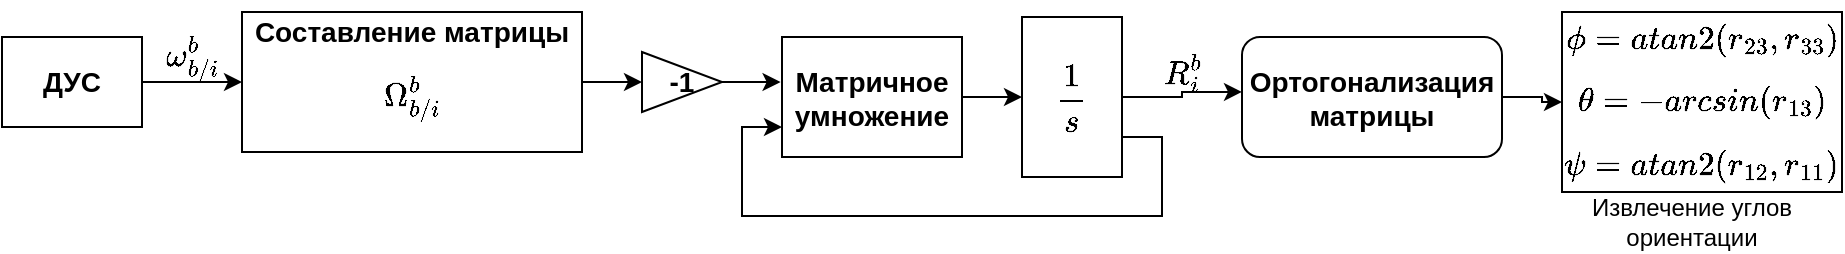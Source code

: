 <mxfile version="27.0.5">
  <diagram name="Page-1" id="6JhymfrtsGQxQpcG7t_d">
    <mxGraphModel dx="1489" dy="906" grid="1" gridSize="10" guides="1" tooltips="1" connect="1" arrows="1" fold="1" page="1" pageScale="1" pageWidth="1600" pageHeight="900" math="1" shadow="0">
      <root>
        <mxCell id="0" />
        <mxCell id="1" parent="0" />
        <mxCell id="sCH_bNwBKcyUQRJdBsNN-6" value="" style="edgeStyle=orthogonalEdgeStyle;rounded=0;orthogonalLoop=1;jettySize=auto;html=1;" parent="1" source="sCH_bNwBKcyUQRJdBsNN-1" target="sCH_bNwBKcyUQRJdBsNN-2" edge="1">
          <mxGeometry relative="1" as="geometry" />
        </mxCell>
        <mxCell id="sCH_bNwBKcyUQRJdBsNN-7" value="$$\omega_{b/i}^{b}$$" style="edgeLabel;html=1;align=center;verticalAlign=middle;resizable=0;points=[];labelBackgroundColor=none;fontSize=14;" parent="sCH_bNwBKcyUQRJdBsNN-6" vertex="1" connectable="0">
          <mxGeometry x="-0.269" y="-2" relative="1" as="geometry">
            <mxPoint x="6" y="-14" as="offset" />
          </mxGeometry>
        </mxCell>
        <mxCell id="sCH_bNwBKcyUQRJdBsNN-1" value="ДУС" style="rounded=0;whiteSpace=wrap;html=1;fontSize=14;fontStyle=1" parent="1" vertex="1">
          <mxGeometry x="80" y="282.5" width="70" height="45" as="geometry" />
        </mxCell>
        <mxCell id="sCH_bNwBKcyUQRJdBsNN-11" value="" style="edgeStyle=orthogonalEdgeStyle;rounded=0;orthogonalLoop=1;jettySize=auto;html=1;" parent="1" source="sCH_bNwBKcyUQRJdBsNN-2" target="sCH_bNwBKcyUQRJdBsNN-9" edge="1">
          <mxGeometry relative="1" as="geometry" />
        </mxCell>
        <mxCell id="sCH_bNwBKcyUQRJdBsNN-2" value="Составление матрицы $$\Omega_{b/i}^{b}$$" style="rounded=0;whiteSpace=wrap;html=1;fontSize=14;fontStyle=1" parent="1" vertex="1">
          <mxGeometry x="200" y="270" width="170" height="70" as="geometry" />
        </mxCell>
        <mxCell id="sCH_bNwBKcyUQRJdBsNN-13" value="" style="edgeStyle=orthogonalEdgeStyle;rounded=0;orthogonalLoop=1;jettySize=auto;html=1;" parent="1" source="sCH_bNwBKcyUQRJdBsNN-3" target="sCH_bNwBKcyUQRJdBsNN-4" edge="1">
          <mxGeometry relative="1" as="geometry" />
        </mxCell>
        <mxCell id="sCH_bNwBKcyUQRJdBsNN-3" value="Матричное умножение" style="rounded=0;whiteSpace=wrap;html=1;fontStyle=1;fontSize=14;" parent="1" vertex="1">
          <mxGeometry x="470" y="282.5" width="90" height="60" as="geometry" />
        </mxCell>
        <mxCell id="sCH_bNwBKcyUQRJdBsNN-14" value="" style="edgeStyle=orthogonalEdgeStyle;rounded=0;orthogonalLoop=1;jettySize=auto;html=1;entryX=0;entryY=0.458;entryDx=0;entryDy=0;entryPerimeter=0;" parent="1" source="sCH_bNwBKcyUQRJdBsNN-4" target="J3ZHM3u--Ej0MHOEuyxz-1" edge="1">
          <mxGeometry relative="1" as="geometry">
            <mxPoint x="750" y="310" as="targetPoint" />
            <Array as="points" />
          </mxGeometry>
        </mxCell>
        <mxCell id="sCH_bNwBKcyUQRJdBsNN-15" value="$$R_i^b$$" style="edgeLabel;html=1;align=center;verticalAlign=middle;resizable=0;points=[];labelBackgroundColor=none;fontSize=14;" parent="sCH_bNwBKcyUQRJdBsNN-14" vertex="1" connectable="0">
          <mxGeometry x="-0.116" relative="1" as="geometry">
            <mxPoint x="2" y="-13" as="offset" />
          </mxGeometry>
        </mxCell>
        <mxCell id="sCH_bNwBKcyUQRJdBsNN-17" style="edgeStyle=orthogonalEdgeStyle;rounded=0;orthogonalLoop=1;jettySize=auto;html=1;exitX=1;exitY=0.75;exitDx=0;exitDy=0;entryX=0;entryY=0.75;entryDx=0;entryDy=0;" parent="1" source="sCH_bNwBKcyUQRJdBsNN-4" target="sCH_bNwBKcyUQRJdBsNN-3" edge="1">
          <mxGeometry relative="1" as="geometry">
            <Array as="points">
              <mxPoint x="660" y="333" />
              <mxPoint x="660" y="372" />
              <mxPoint x="450" y="372" />
              <mxPoint x="450" y="328" />
            </Array>
          </mxGeometry>
        </mxCell>
        <mxCell id="sCH_bNwBKcyUQRJdBsNN-4" value="$$\frac{1}{s}$$" style="rounded=0;whiteSpace=wrap;html=1;fontSize=14;" parent="1" vertex="1">
          <mxGeometry x="590" y="272.5" width="50" height="80" as="geometry" />
        </mxCell>
        <mxCell id="sCH_bNwBKcyUQRJdBsNN-5" value="$$\phi = atan2(r_{23}, r_{33})$$&lt;div&gt;$$\theta = -arcsin(r_{13})$$&lt;/div&gt;&lt;div&gt;$$\psi = atan2(r_{12}, r_{11})$$&lt;/div&gt;" style="rounded=0;whiteSpace=wrap;html=1;fontSize=14;" parent="1" vertex="1">
          <mxGeometry x="860" y="270" width="140" height="90" as="geometry" />
        </mxCell>
        <mxCell id="sCH_bNwBKcyUQRJdBsNN-9" value="-1" style="triangle;whiteSpace=wrap;html=1;fontSize=14;fontStyle=1" parent="1" vertex="1">
          <mxGeometry x="400" y="290" width="40" height="30" as="geometry" />
        </mxCell>
        <mxCell id="sCH_bNwBKcyUQRJdBsNN-12" style="edgeStyle=orthogonalEdgeStyle;rounded=0;orthogonalLoop=1;jettySize=auto;html=1;exitX=1;exitY=0.5;exitDx=0;exitDy=0;entryX=-0.008;entryY=0.359;entryDx=0;entryDy=0;entryPerimeter=0;" parent="1" source="sCH_bNwBKcyUQRJdBsNN-9" target="sCH_bNwBKcyUQRJdBsNN-3" edge="1">
          <mxGeometry relative="1" as="geometry" />
        </mxCell>
        <mxCell id="sCH_bNwBKcyUQRJdBsNN-18" value="Извлечение углов ориентации" style="text;html=1;align=center;verticalAlign=middle;whiteSpace=wrap;rounded=0;" parent="1" vertex="1">
          <mxGeometry x="860" y="360" width="130" height="30" as="geometry" />
        </mxCell>
        <mxCell id="J3ZHM3u--Ej0MHOEuyxz-2" value="" style="edgeStyle=orthogonalEdgeStyle;rounded=0;orthogonalLoop=1;jettySize=auto;html=1;" edge="1" parent="1" source="J3ZHM3u--Ej0MHOEuyxz-1" target="sCH_bNwBKcyUQRJdBsNN-5">
          <mxGeometry relative="1" as="geometry" />
        </mxCell>
        <mxCell id="J3ZHM3u--Ej0MHOEuyxz-1" value="Ортогонализация матрицы" style="rounded=1;whiteSpace=wrap;html=1;fontSize=14;fontStyle=1" vertex="1" parent="1">
          <mxGeometry x="700" y="282.5" width="130" height="60" as="geometry" />
        </mxCell>
      </root>
    </mxGraphModel>
  </diagram>
</mxfile>
